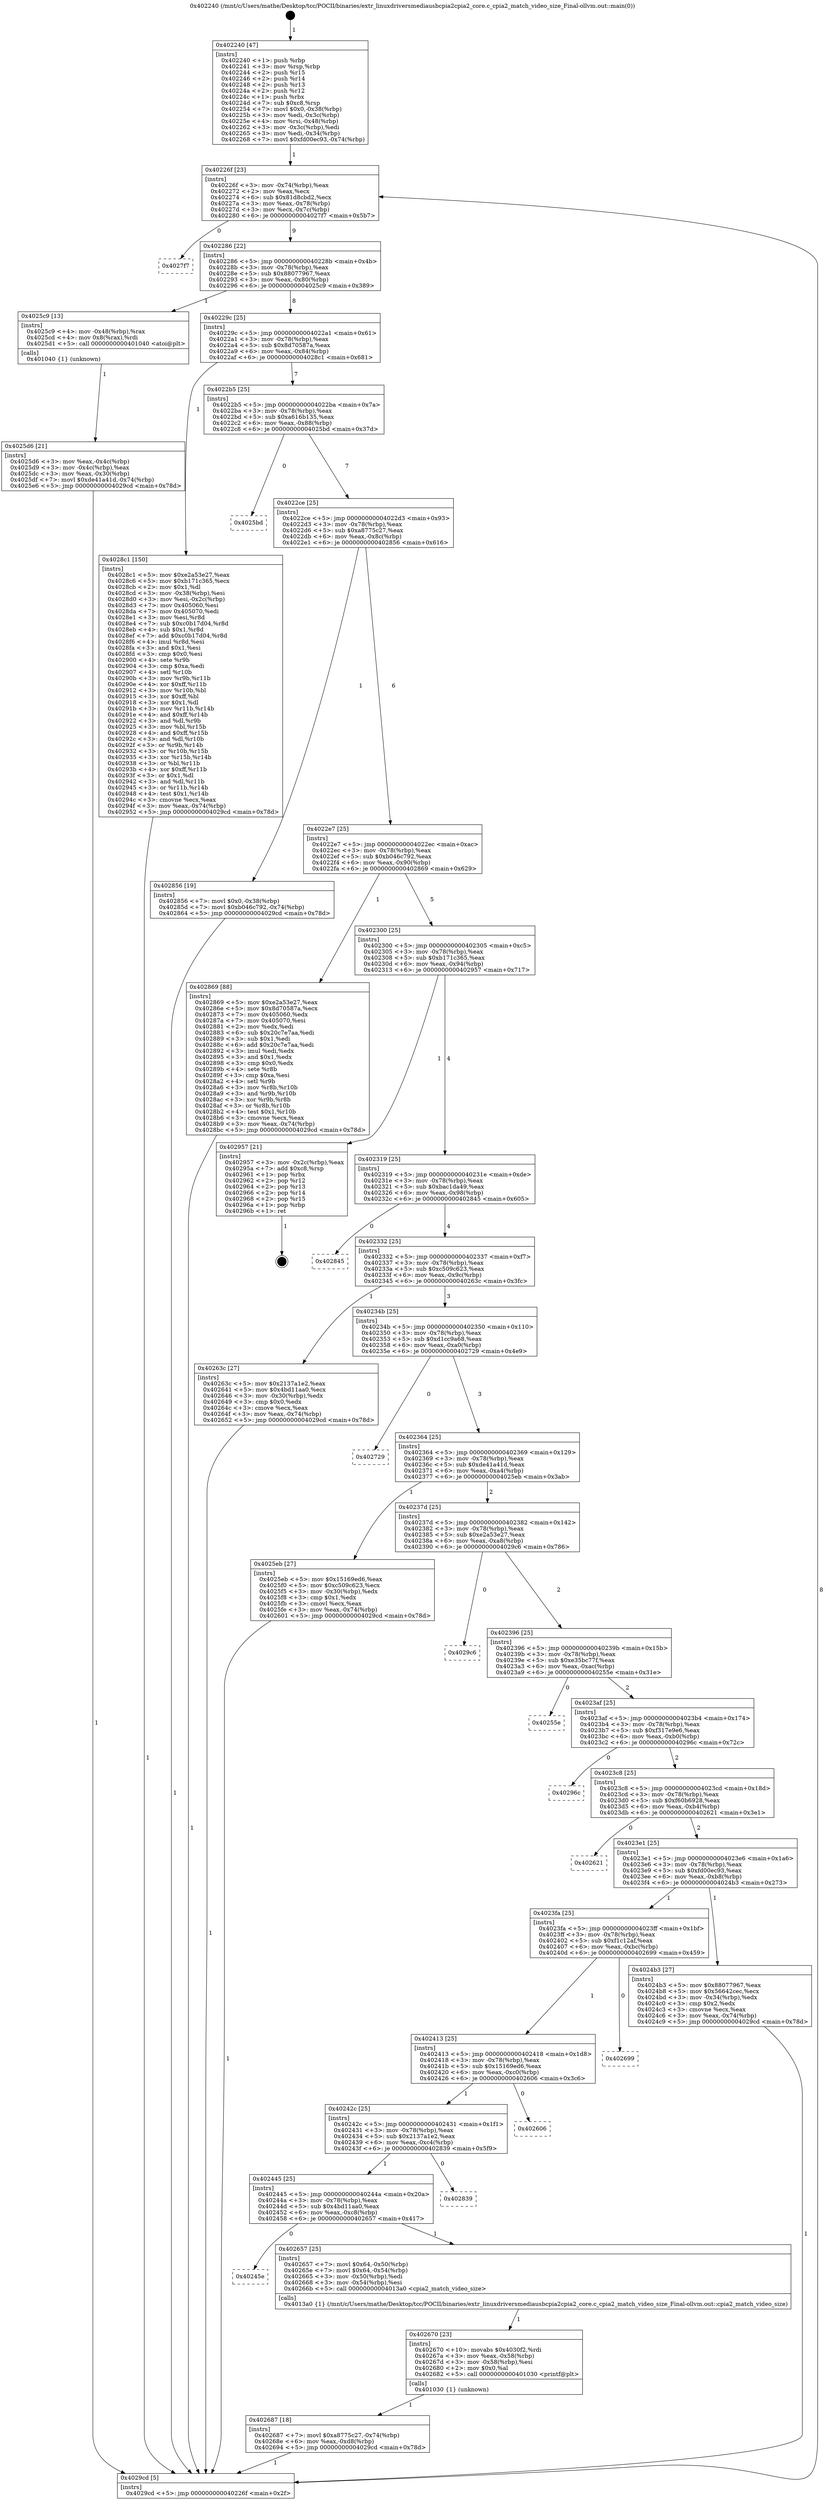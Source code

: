 digraph "0x402240" {
  label = "0x402240 (/mnt/c/Users/mathe/Desktop/tcc/POCII/binaries/extr_linuxdriversmediausbcpia2cpia2_core.c_cpia2_match_video_size_Final-ollvm.out::main(0))"
  labelloc = "t"
  node[shape=record]

  Entry [label="",width=0.3,height=0.3,shape=circle,fillcolor=black,style=filled]
  "0x40226f" [label="{
     0x40226f [23]\l
     | [instrs]\l
     &nbsp;&nbsp;0x40226f \<+3\>: mov -0x74(%rbp),%eax\l
     &nbsp;&nbsp;0x402272 \<+2\>: mov %eax,%ecx\l
     &nbsp;&nbsp;0x402274 \<+6\>: sub $0x81d8cbd2,%ecx\l
     &nbsp;&nbsp;0x40227a \<+3\>: mov %eax,-0x78(%rbp)\l
     &nbsp;&nbsp;0x40227d \<+3\>: mov %ecx,-0x7c(%rbp)\l
     &nbsp;&nbsp;0x402280 \<+6\>: je 00000000004027f7 \<main+0x5b7\>\l
  }"]
  "0x4027f7" [label="{
     0x4027f7\l
  }", style=dashed]
  "0x402286" [label="{
     0x402286 [22]\l
     | [instrs]\l
     &nbsp;&nbsp;0x402286 \<+5\>: jmp 000000000040228b \<main+0x4b\>\l
     &nbsp;&nbsp;0x40228b \<+3\>: mov -0x78(%rbp),%eax\l
     &nbsp;&nbsp;0x40228e \<+5\>: sub $0x88077967,%eax\l
     &nbsp;&nbsp;0x402293 \<+3\>: mov %eax,-0x80(%rbp)\l
     &nbsp;&nbsp;0x402296 \<+6\>: je 00000000004025c9 \<main+0x389\>\l
  }"]
  Exit [label="",width=0.3,height=0.3,shape=circle,fillcolor=black,style=filled,peripheries=2]
  "0x4025c9" [label="{
     0x4025c9 [13]\l
     | [instrs]\l
     &nbsp;&nbsp;0x4025c9 \<+4\>: mov -0x48(%rbp),%rax\l
     &nbsp;&nbsp;0x4025cd \<+4\>: mov 0x8(%rax),%rdi\l
     &nbsp;&nbsp;0x4025d1 \<+5\>: call 0000000000401040 \<atoi@plt\>\l
     | [calls]\l
     &nbsp;&nbsp;0x401040 \{1\} (unknown)\l
  }"]
  "0x40229c" [label="{
     0x40229c [25]\l
     | [instrs]\l
     &nbsp;&nbsp;0x40229c \<+5\>: jmp 00000000004022a1 \<main+0x61\>\l
     &nbsp;&nbsp;0x4022a1 \<+3\>: mov -0x78(%rbp),%eax\l
     &nbsp;&nbsp;0x4022a4 \<+5\>: sub $0x8d70587a,%eax\l
     &nbsp;&nbsp;0x4022a9 \<+6\>: mov %eax,-0x84(%rbp)\l
     &nbsp;&nbsp;0x4022af \<+6\>: je 00000000004028c1 \<main+0x681\>\l
  }"]
  "0x402687" [label="{
     0x402687 [18]\l
     | [instrs]\l
     &nbsp;&nbsp;0x402687 \<+7\>: movl $0xa8775c27,-0x74(%rbp)\l
     &nbsp;&nbsp;0x40268e \<+6\>: mov %eax,-0xd8(%rbp)\l
     &nbsp;&nbsp;0x402694 \<+5\>: jmp 00000000004029cd \<main+0x78d\>\l
  }"]
  "0x4028c1" [label="{
     0x4028c1 [150]\l
     | [instrs]\l
     &nbsp;&nbsp;0x4028c1 \<+5\>: mov $0xe2a53e27,%eax\l
     &nbsp;&nbsp;0x4028c6 \<+5\>: mov $0xb171c365,%ecx\l
     &nbsp;&nbsp;0x4028cb \<+2\>: mov $0x1,%dl\l
     &nbsp;&nbsp;0x4028cd \<+3\>: mov -0x38(%rbp),%esi\l
     &nbsp;&nbsp;0x4028d0 \<+3\>: mov %esi,-0x2c(%rbp)\l
     &nbsp;&nbsp;0x4028d3 \<+7\>: mov 0x405060,%esi\l
     &nbsp;&nbsp;0x4028da \<+7\>: mov 0x405070,%edi\l
     &nbsp;&nbsp;0x4028e1 \<+3\>: mov %esi,%r8d\l
     &nbsp;&nbsp;0x4028e4 \<+7\>: sub $0xc0b17d04,%r8d\l
     &nbsp;&nbsp;0x4028eb \<+4\>: sub $0x1,%r8d\l
     &nbsp;&nbsp;0x4028ef \<+7\>: add $0xc0b17d04,%r8d\l
     &nbsp;&nbsp;0x4028f6 \<+4\>: imul %r8d,%esi\l
     &nbsp;&nbsp;0x4028fa \<+3\>: and $0x1,%esi\l
     &nbsp;&nbsp;0x4028fd \<+3\>: cmp $0x0,%esi\l
     &nbsp;&nbsp;0x402900 \<+4\>: sete %r9b\l
     &nbsp;&nbsp;0x402904 \<+3\>: cmp $0xa,%edi\l
     &nbsp;&nbsp;0x402907 \<+4\>: setl %r10b\l
     &nbsp;&nbsp;0x40290b \<+3\>: mov %r9b,%r11b\l
     &nbsp;&nbsp;0x40290e \<+4\>: xor $0xff,%r11b\l
     &nbsp;&nbsp;0x402912 \<+3\>: mov %r10b,%bl\l
     &nbsp;&nbsp;0x402915 \<+3\>: xor $0xff,%bl\l
     &nbsp;&nbsp;0x402918 \<+3\>: xor $0x1,%dl\l
     &nbsp;&nbsp;0x40291b \<+3\>: mov %r11b,%r14b\l
     &nbsp;&nbsp;0x40291e \<+4\>: and $0xff,%r14b\l
     &nbsp;&nbsp;0x402922 \<+3\>: and %dl,%r9b\l
     &nbsp;&nbsp;0x402925 \<+3\>: mov %bl,%r15b\l
     &nbsp;&nbsp;0x402928 \<+4\>: and $0xff,%r15b\l
     &nbsp;&nbsp;0x40292c \<+3\>: and %dl,%r10b\l
     &nbsp;&nbsp;0x40292f \<+3\>: or %r9b,%r14b\l
     &nbsp;&nbsp;0x402932 \<+3\>: or %r10b,%r15b\l
     &nbsp;&nbsp;0x402935 \<+3\>: xor %r15b,%r14b\l
     &nbsp;&nbsp;0x402938 \<+3\>: or %bl,%r11b\l
     &nbsp;&nbsp;0x40293b \<+4\>: xor $0xff,%r11b\l
     &nbsp;&nbsp;0x40293f \<+3\>: or $0x1,%dl\l
     &nbsp;&nbsp;0x402942 \<+3\>: and %dl,%r11b\l
     &nbsp;&nbsp;0x402945 \<+3\>: or %r11b,%r14b\l
     &nbsp;&nbsp;0x402948 \<+4\>: test $0x1,%r14b\l
     &nbsp;&nbsp;0x40294c \<+3\>: cmovne %ecx,%eax\l
     &nbsp;&nbsp;0x40294f \<+3\>: mov %eax,-0x74(%rbp)\l
     &nbsp;&nbsp;0x402952 \<+5\>: jmp 00000000004029cd \<main+0x78d\>\l
  }"]
  "0x4022b5" [label="{
     0x4022b5 [25]\l
     | [instrs]\l
     &nbsp;&nbsp;0x4022b5 \<+5\>: jmp 00000000004022ba \<main+0x7a\>\l
     &nbsp;&nbsp;0x4022ba \<+3\>: mov -0x78(%rbp),%eax\l
     &nbsp;&nbsp;0x4022bd \<+5\>: sub $0xa616b135,%eax\l
     &nbsp;&nbsp;0x4022c2 \<+6\>: mov %eax,-0x88(%rbp)\l
     &nbsp;&nbsp;0x4022c8 \<+6\>: je 00000000004025bd \<main+0x37d\>\l
  }"]
  "0x402670" [label="{
     0x402670 [23]\l
     | [instrs]\l
     &nbsp;&nbsp;0x402670 \<+10\>: movabs $0x4030f2,%rdi\l
     &nbsp;&nbsp;0x40267a \<+3\>: mov %eax,-0x58(%rbp)\l
     &nbsp;&nbsp;0x40267d \<+3\>: mov -0x58(%rbp),%esi\l
     &nbsp;&nbsp;0x402680 \<+2\>: mov $0x0,%al\l
     &nbsp;&nbsp;0x402682 \<+5\>: call 0000000000401030 \<printf@plt\>\l
     | [calls]\l
     &nbsp;&nbsp;0x401030 \{1\} (unknown)\l
  }"]
  "0x4025bd" [label="{
     0x4025bd\l
  }", style=dashed]
  "0x4022ce" [label="{
     0x4022ce [25]\l
     | [instrs]\l
     &nbsp;&nbsp;0x4022ce \<+5\>: jmp 00000000004022d3 \<main+0x93\>\l
     &nbsp;&nbsp;0x4022d3 \<+3\>: mov -0x78(%rbp),%eax\l
     &nbsp;&nbsp;0x4022d6 \<+5\>: sub $0xa8775c27,%eax\l
     &nbsp;&nbsp;0x4022db \<+6\>: mov %eax,-0x8c(%rbp)\l
     &nbsp;&nbsp;0x4022e1 \<+6\>: je 0000000000402856 \<main+0x616\>\l
  }"]
  "0x40245e" [label="{
     0x40245e\l
  }", style=dashed]
  "0x402856" [label="{
     0x402856 [19]\l
     | [instrs]\l
     &nbsp;&nbsp;0x402856 \<+7\>: movl $0x0,-0x38(%rbp)\l
     &nbsp;&nbsp;0x40285d \<+7\>: movl $0xb046c792,-0x74(%rbp)\l
     &nbsp;&nbsp;0x402864 \<+5\>: jmp 00000000004029cd \<main+0x78d\>\l
  }"]
  "0x4022e7" [label="{
     0x4022e7 [25]\l
     | [instrs]\l
     &nbsp;&nbsp;0x4022e7 \<+5\>: jmp 00000000004022ec \<main+0xac\>\l
     &nbsp;&nbsp;0x4022ec \<+3\>: mov -0x78(%rbp),%eax\l
     &nbsp;&nbsp;0x4022ef \<+5\>: sub $0xb046c792,%eax\l
     &nbsp;&nbsp;0x4022f4 \<+6\>: mov %eax,-0x90(%rbp)\l
     &nbsp;&nbsp;0x4022fa \<+6\>: je 0000000000402869 \<main+0x629\>\l
  }"]
  "0x402657" [label="{
     0x402657 [25]\l
     | [instrs]\l
     &nbsp;&nbsp;0x402657 \<+7\>: movl $0x64,-0x50(%rbp)\l
     &nbsp;&nbsp;0x40265e \<+7\>: movl $0x64,-0x54(%rbp)\l
     &nbsp;&nbsp;0x402665 \<+3\>: mov -0x50(%rbp),%edi\l
     &nbsp;&nbsp;0x402668 \<+3\>: mov -0x54(%rbp),%esi\l
     &nbsp;&nbsp;0x40266b \<+5\>: call 00000000004013a0 \<cpia2_match_video_size\>\l
     | [calls]\l
     &nbsp;&nbsp;0x4013a0 \{1\} (/mnt/c/Users/mathe/Desktop/tcc/POCII/binaries/extr_linuxdriversmediausbcpia2cpia2_core.c_cpia2_match_video_size_Final-ollvm.out::cpia2_match_video_size)\l
  }"]
  "0x402869" [label="{
     0x402869 [88]\l
     | [instrs]\l
     &nbsp;&nbsp;0x402869 \<+5\>: mov $0xe2a53e27,%eax\l
     &nbsp;&nbsp;0x40286e \<+5\>: mov $0x8d70587a,%ecx\l
     &nbsp;&nbsp;0x402873 \<+7\>: mov 0x405060,%edx\l
     &nbsp;&nbsp;0x40287a \<+7\>: mov 0x405070,%esi\l
     &nbsp;&nbsp;0x402881 \<+2\>: mov %edx,%edi\l
     &nbsp;&nbsp;0x402883 \<+6\>: sub $0x20c7e7aa,%edi\l
     &nbsp;&nbsp;0x402889 \<+3\>: sub $0x1,%edi\l
     &nbsp;&nbsp;0x40288c \<+6\>: add $0x20c7e7aa,%edi\l
     &nbsp;&nbsp;0x402892 \<+3\>: imul %edi,%edx\l
     &nbsp;&nbsp;0x402895 \<+3\>: and $0x1,%edx\l
     &nbsp;&nbsp;0x402898 \<+3\>: cmp $0x0,%edx\l
     &nbsp;&nbsp;0x40289b \<+4\>: sete %r8b\l
     &nbsp;&nbsp;0x40289f \<+3\>: cmp $0xa,%esi\l
     &nbsp;&nbsp;0x4028a2 \<+4\>: setl %r9b\l
     &nbsp;&nbsp;0x4028a6 \<+3\>: mov %r8b,%r10b\l
     &nbsp;&nbsp;0x4028a9 \<+3\>: and %r9b,%r10b\l
     &nbsp;&nbsp;0x4028ac \<+3\>: xor %r9b,%r8b\l
     &nbsp;&nbsp;0x4028af \<+3\>: or %r8b,%r10b\l
     &nbsp;&nbsp;0x4028b2 \<+4\>: test $0x1,%r10b\l
     &nbsp;&nbsp;0x4028b6 \<+3\>: cmovne %ecx,%eax\l
     &nbsp;&nbsp;0x4028b9 \<+3\>: mov %eax,-0x74(%rbp)\l
     &nbsp;&nbsp;0x4028bc \<+5\>: jmp 00000000004029cd \<main+0x78d\>\l
  }"]
  "0x402300" [label="{
     0x402300 [25]\l
     | [instrs]\l
     &nbsp;&nbsp;0x402300 \<+5\>: jmp 0000000000402305 \<main+0xc5\>\l
     &nbsp;&nbsp;0x402305 \<+3\>: mov -0x78(%rbp),%eax\l
     &nbsp;&nbsp;0x402308 \<+5\>: sub $0xb171c365,%eax\l
     &nbsp;&nbsp;0x40230d \<+6\>: mov %eax,-0x94(%rbp)\l
     &nbsp;&nbsp;0x402313 \<+6\>: je 0000000000402957 \<main+0x717\>\l
  }"]
  "0x402445" [label="{
     0x402445 [25]\l
     | [instrs]\l
     &nbsp;&nbsp;0x402445 \<+5\>: jmp 000000000040244a \<main+0x20a\>\l
     &nbsp;&nbsp;0x40244a \<+3\>: mov -0x78(%rbp),%eax\l
     &nbsp;&nbsp;0x40244d \<+5\>: sub $0x4bd11aa0,%eax\l
     &nbsp;&nbsp;0x402452 \<+6\>: mov %eax,-0xc8(%rbp)\l
     &nbsp;&nbsp;0x402458 \<+6\>: je 0000000000402657 \<main+0x417\>\l
  }"]
  "0x402957" [label="{
     0x402957 [21]\l
     | [instrs]\l
     &nbsp;&nbsp;0x402957 \<+3\>: mov -0x2c(%rbp),%eax\l
     &nbsp;&nbsp;0x40295a \<+7\>: add $0xc8,%rsp\l
     &nbsp;&nbsp;0x402961 \<+1\>: pop %rbx\l
     &nbsp;&nbsp;0x402962 \<+2\>: pop %r12\l
     &nbsp;&nbsp;0x402964 \<+2\>: pop %r13\l
     &nbsp;&nbsp;0x402966 \<+2\>: pop %r14\l
     &nbsp;&nbsp;0x402968 \<+2\>: pop %r15\l
     &nbsp;&nbsp;0x40296a \<+1\>: pop %rbp\l
     &nbsp;&nbsp;0x40296b \<+1\>: ret\l
  }"]
  "0x402319" [label="{
     0x402319 [25]\l
     | [instrs]\l
     &nbsp;&nbsp;0x402319 \<+5\>: jmp 000000000040231e \<main+0xde\>\l
     &nbsp;&nbsp;0x40231e \<+3\>: mov -0x78(%rbp),%eax\l
     &nbsp;&nbsp;0x402321 \<+5\>: sub $0xbac1da49,%eax\l
     &nbsp;&nbsp;0x402326 \<+6\>: mov %eax,-0x98(%rbp)\l
     &nbsp;&nbsp;0x40232c \<+6\>: je 0000000000402845 \<main+0x605\>\l
  }"]
  "0x402839" [label="{
     0x402839\l
  }", style=dashed]
  "0x402845" [label="{
     0x402845\l
  }", style=dashed]
  "0x402332" [label="{
     0x402332 [25]\l
     | [instrs]\l
     &nbsp;&nbsp;0x402332 \<+5\>: jmp 0000000000402337 \<main+0xf7\>\l
     &nbsp;&nbsp;0x402337 \<+3\>: mov -0x78(%rbp),%eax\l
     &nbsp;&nbsp;0x40233a \<+5\>: sub $0xc509c623,%eax\l
     &nbsp;&nbsp;0x40233f \<+6\>: mov %eax,-0x9c(%rbp)\l
     &nbsp;&nbsp;0x402345 \<+6\>: je 000000000040263c \<main+0x3fc\>\l
  }"]
  "0x40242c" [label="{
     0x40242c [25]\l
     | [instrs]\l
     &nbsp;&nbsp;0x40242c \<+5\>: jmp 0000000000402431 \<main+0x1f1\>\l
     &nbsp;&nbsp;0x402431 \<+3\>: mov -0x78(%rbp),%eax\l
     &nbsp;&nbsp;0x402434 \<+5\>: sub $0x2137a1e2,%eax\l
     &nbsp;&nbsp;0x402439 \<+6\>: mov %eax,-0xc4(%rbp)\l
     &nbsp;&nbsp;0x40243f \<+6\>: je 0000000000402839 \<main+0x5f9\>\l
  }"]
  "0x40263c" [label="{
     0x40263c [27]\l
     | [instrs]\l
     &nbsp;&nbsp;0x40263c \<+5\>: mov $0x2137a1e2,%eax\l
     &nbsp;&nbsp;0x402641 \<+5\>: mov $0x4bd11aa0,%ecx\l
     &nbsp;&nbsp;0x402646 \<+3\>: mov -0x30(%rbp),%edx\l
     &nbsp;&nbsp;0x402649 \<+3\>: cmp $0x0,%edx\l
     &nbsp;&nbsp;0x40264c \<+3\>: cmove %ecx,%eax\l
     &nbsp;&nbsp;0x40264f \<+3\>: mov %eax,-0x74(%rbp)\l
     &nbsp;&nbsp;0x402652 \<+5\>: jmp 00000000004029cd \<main+0x78d\>\l
  }"]
  "0x40234b" [label="{
     0x40234b [25]\l
     | [instrs]\l
     &nbsp;&nbsp;0x40234b \<+5\>: jmp 0000000000402350 \<main+0x110\>\l
     &nbsp;&nbsp;0x402350 \<+3\>: mov -0x78(%rbp),%eax\l
     &nbsp;&nbsp;0x402353 \<+5\>: sub $0xd1cc9a68,%eax\l
     &nbsp;&nbsp;0x402358 \<+6\>: mov %eax,-0xa0(%rbp)\l
     &nbsp;&nbsp;0x40235e \<+6\>: je 0000000000402729 \<main+0x4e9\>\l
  }"]
  "0x402606" [label="{
     0x402606\l
  }", style=dashed]
  "0x402729" [label="{
     0x402729\l
  }", style=dashed]
  "0x402364" [label="{
     0x402364 [25]\l
     | [instrs]\l
     &nbsp;&nbsp;0x402364 \<+5\>: jmp 0000000000402369 \<main+0x129\>\l
     &nbsp;&nbsp;0x402369 \<+3\>: mov -0x78(%rbp),%eax\l
     &nbsp;&nbsp;0x40236c \<+5\>: sub $0xde41a41d,%eax\l
     &nbsp;&nbsp;0x402371 \<+6\>: mov %eax,-0xa4(%rbp)\l
     &nbsp;&nbsp;0x402377 \<+6\>: je 00000000004025eb \<main+0x3ab\>\l
  }"]
  "0x402413" [label="{
     0x402413 [25]\l
     | [instrs]\l
     &nbsp;&nbsp;0x402413 \<+5\>: jmp 0000000000402418 \<main+0x1d8\>\l
     &nbsp;&nbsp;0x402418 \<+3\>: mov -0x78(%rbp),%eax\l
     &nbsp;&nbsp;0x40241b \<+5\>: sub $0x15169ed6,%eax\l
     &nbsp;&nbsp;0x402420 \<+6\>: mov %eax,-0xc0(%rbp)\l
     &nbsp;&nbsp;0x402426 \<+6\>: je 0000000000402606 \<main+0x3c6\>\l
  }"]
  "0x4025eb" [label="{
     0x4025eb [27]\l
     | [instrs]\l
     &nbsp;&nbsp;0x4025eb \<+5\>: mov $0x15169ed6,%eax\l
     &nbsp;&nbsp;0x4025f0 \<+5\>: mov $0xc509c623,%ecx\l
     &nbsp;&nbsp;0x4025f5 \<+3\>: mov -0x30(%rbp),%edx\l
     &nbsp;&nbsp;0x4025f8 \<+3\>: cmp $0x1,%edx\l
     &nbsp;&nbsp;0x4025fb \<+3\>: cmovl %ecx,%eax\l
     &nbsp;&nbsp;0x4025fe \<+3\>: mov %eax,-0x74(%rbp)\l
     &nbsp;&nbsp;0x402601 \<+5\>: jmp 00000000004029cd \<main+0x78d\>\l
  }"]
  "0x40237d" [label="{
     0x40237d [25]\l
     | [instrs]\l
     &nbsp;&nbsp;0x40237d \<+5\>: jmp 0000000000402382 \<main+0x142\>\l
     &nbsp;&nbsp;0x402382 \<+3\>: mov -0x78(%rbp),%eax\l
     &nbsp;&nbsp;0x402385 \<+5\>: sub $0xe2a53e27,%eax\l
     &nbsp;&nbsp;0x40238a \<+6\>: mov %eax,-0xa8(%rbp)\l
     &nbsp;&nbsp;0x402390 \<+6\>: je 00000000004029c6 \<main+0x786\>\l
  }"]
  "0x402699" [label="{
     0x402699\l
  }", style=dashed]
  "0x4029c6" [label="{
     0x4029c6\l
  }", style=dashed]
  "0x402396" [label="{
     0x402396 [25]\l
     | [instrs]\l
     &nbsp;&nbsp;0x402396 \<+5\>: jmp 000000000040239b \<main+0x15b\>\l
     &nbsp;&nbsp;0x40239b \<+3\>: mov -0x78(%rbp),%eax\l
     &nbsp;&nbsp;0x40239e \<+5\>: sub $0xe35bc77f,%eax\l
     &nbsp;&nbsp;0x4023a3 \<+6\>: mov %eax,-0xac(%rbp)\l
     &nbsp;&nbsp;0x4023a9 \<+6\>: je 000000000040255e \<main+0x31e\>\l
  }"]
  "0x4025d6" [label="{
     0x4025d6 [21]\l
     | [instrs]\l
     &nbsp;&nbsp;0x4025d6 \<+3\>: mov %eax,-0x4c(%rbp)\l
     &nbsp;&nbsp;0x4025d9 \<+3\>: mov -0x4c(%rbp),%eax\l
     &nbsp;&nbsp;0x4025dc \<+3\>: mov %eax,-0x30(%rbp)\l
     &nbsp;&nbsp;0x4025df \<+7\>: movl $0xde41a41d,-0x74(%rbp)\l
     &nbsp;&nbsp;0x4025e6 \<+5\>: jmp 00000000004029cd \<main+0x78d\>\l
  }"]
  "0x40255e" [label="{
     0x40255e\l
  }", style=dashed]
  "0x4023af" [label="{
     0x4023af [25]\l
     | [instrs]\l
     &nbsp;&nbsp;0x4023af \<+5\>: jmp 00000000004023b4 \<main+0x174\>\l
     &nbsp;&nbsp;0x4023b4 \<+3\>: mov -0x78(%rbp),%eax\l
     &nbsp;&nbsp;0x4023b7 \<+5\>: sub $0xf317e9e6,%eax\l
     &nbsp;&nbsp;0x4023bc \<+6\>: mov %eax,-0xb0(%rbp)\l
     &nbsp;&nbsp;0x4023c2 \<+6\>: je 000000000040296c \<main+0x72c\>\l
  }"]
  "0x402240" [label="{
     0x402240 [47]\l
     | [instrs]\l
     &nbsp;&nbsp;0x402240 \<+1\>: push %rbp\l
     &nbsp;&nbsp;0x402241 \<+3\>: mov %rsp,%rbp\l
     &nbsp;&nbsp;0x402244 \<+2\>: push %r15\l
     &nbsp;&nbsp;0x402246 \<+2\>: push %r14\l
     &nbsp;&nbsp;0x402248 \<+2\>: push %r13\l
     &nbsp;&nbsp;0x40224a \<+2\>: push %r12\l
     &nbsp;&nbsp;0x40224c \<+1\>: push %rbx\l
     &nbsp;&nbsp;0x40224d \<+7\>: sub $0xc8,%rsp\l
     &nbsp;&nbsp;0x402254 \<+7\>: movl $0x0,-0x38(%rbp)\l
     &nbsp;&nbsp;0x40225b \<+3\>: mov %edi,-0x3c(%rbp)\l
     &nbsp;&nbsp;0x40225e \<+4\>: mov %rsi,-0x48(%rbp)\l
     &nbsp;&nbsp;0x402262 \<+3\>: mov -0x3c(%rbp),%edi\l
     &nbsp;&nbsp;0x402265 \<+3\>: mov %edi,-0x34(%rbp)\l
     &nbsp;&nbsp;0x402268 \<+7\>: movl $0xfd00ec93,-0x74(%rbp)\l
  }"]
  "0x40296c" [label="{
     0x40296c\l
  }", style=dashed]
  "0x4023c8" [label="{
     0x4023c8 [25]\l
     | [instrs]\l
     &nbsp;&nbsp;0x4023c8 \<+5\>: jmp 00000000004023cd \<main+0x18d\>\l
     &nbsp;&nbsp;0x4023cd \<+3\>: mov -0x78(%rbp),%eax\l
     &nbsp;&nbsp;0x4023d0 \<+5\>: sub $0xf60b6928,%eax\l
     &nbsp;&nbsp;0x4023d5 \<+6\>: mov %eax,-0xb4(%rbp)\l
     &nbsp;&nbsp;0x4023db \<+6\>: je 0000000000402621 \<main+0x3e1\>\l
  }"]
  "0x4029cd" [label="{
     0x4029cd [5]\l
     | [instrs]\l
     &nbsp;&nbsp;0x4029cd \<+5\>: jmp 000000000040226f \<main+0x2f\>\l
  }"]
  "0x402621" [label="{
     0x402621\l
  }", style=dashed]
  "0x4023e1" [label="{
     0x4023e1 [25]\l
     | [instrs]\l
     &nbsp;&nbsp;0x4023e1 \<+5\>: jmp 00000000004023e6 \<main+0x1a6\>\l
     &nbsp;&nbsp;0x4023e6 \<+3\>: mov -0x78(%rbp),%eax\l
     &nbsp;&nbsp;0x4023e9 \<+5\>: sub $0xfd00ec93,%eax\l
     &nbsp;&nbsp;0x4023ee \<+6\>: mov %eax,-0xb8(%rbp)\l
     &nbsp;&nbsp;0x4023f4 \<+6\>: je 00000000004024b3 \<main+0x273\>\l
  }"]
  "0x4023fa" [label="{
     0x4023fa [25]\l
     | [instrs]\l
     &nbsp;&nbsp;0x4023fa \<+5\>: jmp 00000000004023ff \<main+0x1bf\>\l
     &nbsp;&nbsp;0x4023ff \<+3\>: mov -0x78(%rbp),%eax\l
     &nbsp;&nbsp;0x402402 \<+5\>: sub $0xf1c12af,%eax\l
     &nbsp;&nbsp;0x402407 \<+6\>: mov %eax,-0xbc(%rbp)\l
     &nbsp;&nbsp;0x40240d \<+6\>: je 0000000000402699 \<main+0x459\>\l
  }"]
  "0x4024b3" [label="{
     0x4024b3 [27]\l
     | [instrs]\l
     &nbsp;&nbsp;0x4024b3 \<+5\>: mov $0x88077967,%eax\l
     &nbsp;&nbsp;0x4024b8 \<+5\>: mov $0x56642cec,%ecx\l
     &nbsp;&nbsp;0x4024bd \<+3\>: mov -0x34(%rbp),%edx\l
     &nbsp;&nbsp;0x4024c0 \<+3\>: cmp $0x2,%edx\l
     &nbsp;&nbsp;0x4024c3 \<+3\>: cmovne %ecx,%eax\l
     &nbsp;&nbsp;0x4024c6 \<+3\>: mov %eax,-0x74(%rbp)\l
     &nbsp;&nbsp;0x4024c9 \<+5\>: jmp 00000000004029cd \<main+0x78d\>\l
  }"]
  Entry -> "0x402240" [label=" 1"]
  "0x40226f" -> "0x4027f7" [label=" 0"]
  "0x40226f" -> "0x402286" [label=" 9"]
  "0x402957" -> Exit [label=" 1"]
  "0x402286" -> "0x4025c9" [label=" 1"]
  "0x402286" -> "0x40229c" [label=" 8"]
  "0x4028c1" -> "0x4029cd" [label=" 1"]
  "0x40229c" -> "0x4028c1" [label=" 1"]
  "0x40229c" -> "0x4022b5" [label=" 7"]
  "0x402869" -> "0x4029cd" [label=" 1"]
  "0x4022b5" -> "0x4025bd" [label=" 0"]
  "0x4022b5" -> "0x4022ce" [label=" 7"]
  "0x402856" -> "0x4029cd" [label=" 1"]
  "0x4022ce" -> "0x402856" [label=" 1"]
  "0x4022ce" -> "0x4022e7" [label=" 6"]
  "0x402687" -> "0x4029cd" [label=" 1"]
  "0x4022e7" -> "0x402869" [label=" 1"]
  "0x4022e7" -> "0x402300" [label=" 5"]
  "0x402670" -> "0x402687" [label=" 1"]
  "0x402300" -> "0x402957" [label=" 1"]
  "0x402300" -> "0x402319" [label=" 4"]
  "0x402445" -> "0x40245e" [label=" 0"]
  "0x402319" -> "0x402845" [label=" 0"]
  "0x402319" -> "0x402332" [label=" 4"]
  "0x402445" -> "0x402657" [label=" 1"]
  "0x402332" -> "0x40263c" [label=" 1"]
  "0x402332" -> "0x40234b" [label=" 3"]
  "0x40242c" -> "0x402445" [label=" 1"]
  "0x40234b" -> "0x402729" [label=" 0"]
  "0x40234b" -> "0x402364" [label=" 3"]
  "0x40242c" -> "0x402839" [label=" 0"]
  "0x402364" -> "0x4025eb" [label=" 1"]
  "0x402364" -> "0x40237d" [label=" 2"]
  "0x402413" -> "0x40242c" [label=" 1"]
  "0x40237d" -> "0x4029c6" [label=" 0"]
  "0x40237d" -> "0x402396" [label=" 2"]
  "0x402413" -> "0x402606" [label=" 0"]
  "0x402396" -> "0x40255e" [label=" 0"]
  "0x402396" -> "0x4023af" [label=" 2"]
  "0x4023fa" -> "0x402413" [label=" 1"]
  "0x4023af" -> "0x40296c" [label=" 0"]
  "0x4023af" -> "0x4023c8" [label=" 2"]
  "0x4023fa" -> "0x402699" [label=" 0"]
  "0x4023c8" -> "0x402621" [label=" 0"]
  "0x4023c8" -> "0x4023e1" [label=" 2"]
  "0x402657" -> "0x402670" [label=" 1"]
  "0x4023e1" -> "0x4024b3" [label=" 1"]
  "0x4023e1" -> "0x4023fa" [label=" 1"]
  "0x4024b3" -> "0x4029cd" [label=" 1"]
  "0x402240" -> "0x40226f" [label=" 1"]
  "0x4029cd" -> "0x40226f" [label=" 8"]
  "0x4025c9" -> "0x4025d6" [label=" 1"]
  "0x4025d6" -> "0x4029cd" [label=" 1"]
  "0x4025eb" -> "0x4029cd" [label=" 1"]
  "0x40263c" -> "0x4029cd" [label=" 1"]
}

